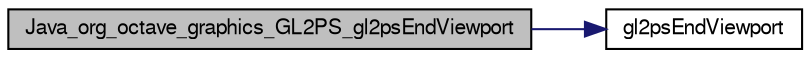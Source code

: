 digraph G
{
  edge [fontname="FreeSans",fontsize="10",labelfontname="FreeSans",labelfontsize="10"];
  node [fontname="FreeSans",fontsize="10",shape=record];
  rankdir="LR";
  Node1 [label="Java_org_octave_graphics_GL2PS_gl2psEndViewport",height=0.2,width=0.4,color="black", fillcolor="grey75", style="filled" fontcolor="black"];
  Node1 -> Node2 [color="midnightblue",fontsize="10",style="solid",fontname="FreeSans"];
  Node2 [label="gl2psEndViewport",height=0.2,width=0.4,color="black", fillcolor="white", style="filled",URL="$gl2ps_8c.html#a1717651e6bef23a02ceac278599143c0"];
}
